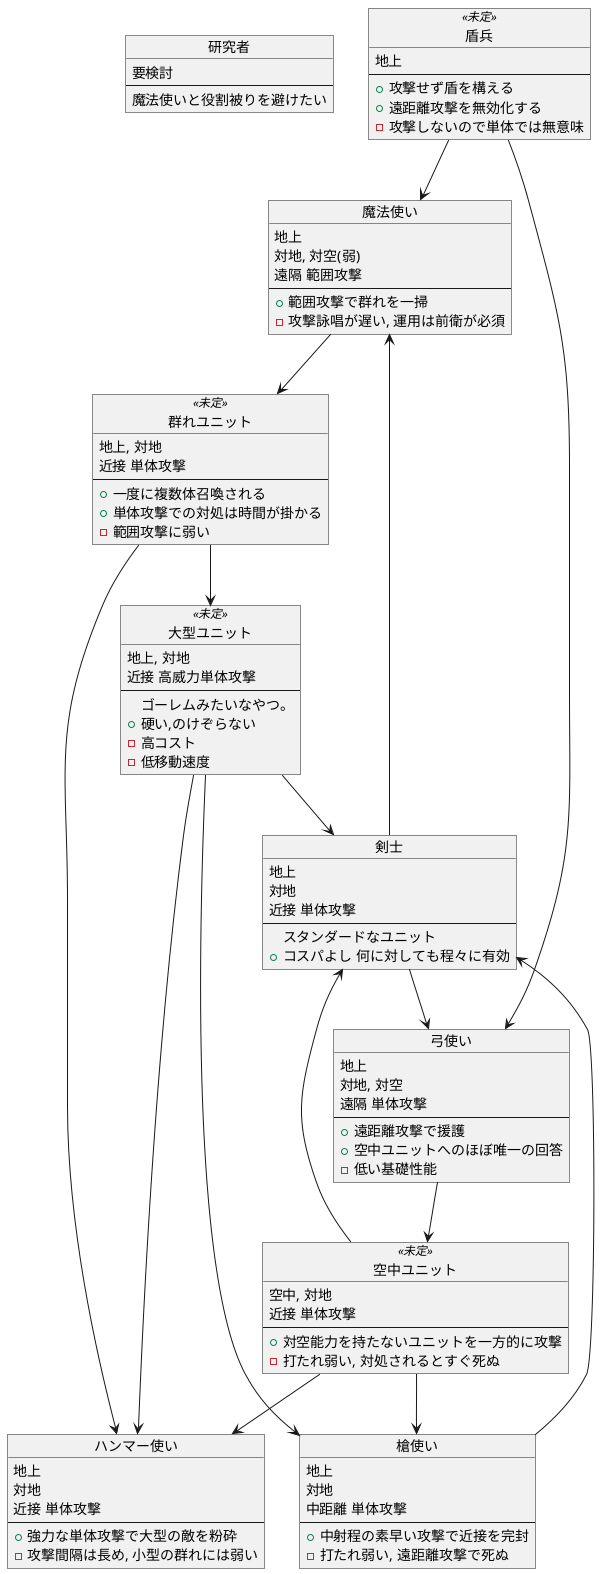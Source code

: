 
@startuml

object 研究者 {
  要検討
  --
  魔法使いと役割被りを避けたい
}

object 魔法使い {
  地上
  対地, 対空(弱)
  遠隔 範囲攻撃
  --
  + 範囲攻撃で群れを一掃
  - 攻撃詠唱が遅い, 運用は前衛が必須
}

object ハンマー使い {
  地上
  対地
  近接 単体攻撃
  --
  + 強力な単体攻撃で大型の敵を粉砕
  - 攻撃間隔は長め, 小型の群れには弱い
}

object 剣士 {
  地上
  対地
  近接 単体攻撃
  --
  スタンダードなユニット
  + コスパよし 何に対しても程々に有効
}

object 槍使い {
  地上
  対地
  中距離 単体攻撃
  --
  + 中射程の素早い攻撃で近接を完封
  - 打たれ弱い, 遠距離攻撃で死ぬ
}

object 弓使い {
  地上
  対地, 対空
  遠隔 単体攻撃
  --
  + 遠距離攻撃で援護
  + 空中ユニットへのほぼ唯一の回答
  - 低い基礎性能
}

object 空中ユニット<<未定>> {
  空中, 対地
  近接 単体攻撃
  --
  + 対空能力を持たないユニットを一方的に攻撃
  - 打たれ弱い, 対処されるとすぐ死ぬ
}

object 群れユニット<<未定>> {
  地上, 対地
  近接 単体攻撃
  --
  + 一度に複数体召喚される
  + 単体攻撃での対処は時間が掛かる
  - 範囲攻撃に弱い
  
}

object 大型ユニット<<未定>> {
  地上, 対地
  近接 高威力単体攻撃
  --
  ゴーレムみたいなやつ。
  + 硬い,のけぞらない
  - 高コスト
  - 低移動速度
}

object 盾兵<<未定>> {
  地上
  --
  + 攻撃せず盾を構える
  + 遠距離攻撃を無効化する
  - 攻撃しないので単体では無意味
}


槍使い --> 剣士

空中ユニット --> 槍使い
空中ユニット --> 剣士
空中ユニット --> ハンマー使い

剣士 --> 弓使い
剣士 --> 魔法使い

弓使い --> 空中ユニット

魔法使い --> 群れユニット

群れユニット --> ハンマー使い
群れユニット --> 大型ユニット

大型ユニット --> 槍使い
大型ユニット --> 剣士
大型ユニット --> ハンマー使い

盾兵 --> 弓使い
盾兵 --> 魔法使い


@enduml